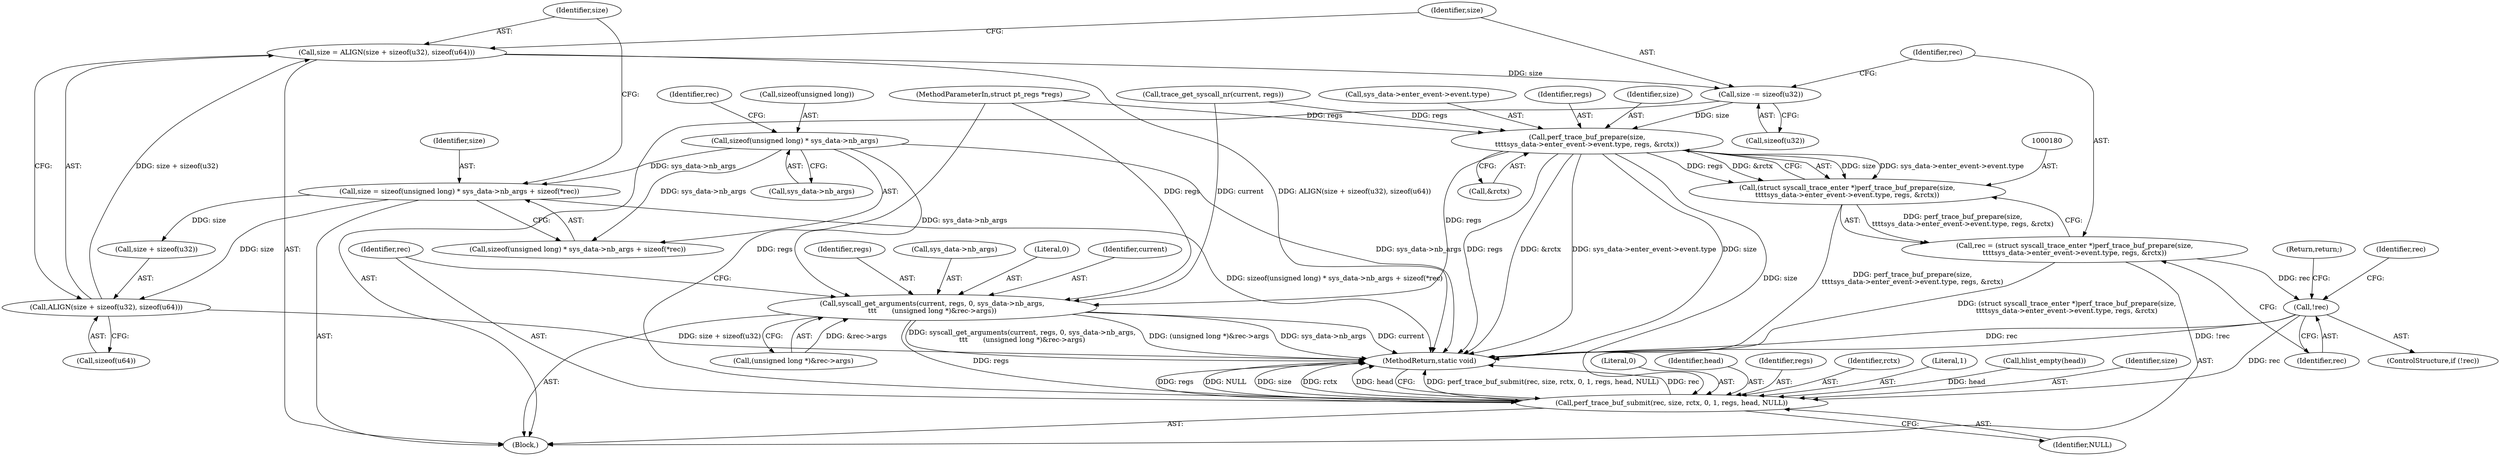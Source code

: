 digraph "0_linux_086ba77a6db00ed858ff07451bedee197df868c9_1@API" {
"1000173" [label="(Call,size -= sizeof(u32))"];
"1000164" [label="(Call,size = ALIGN(size + sizeof(u32), sizeof(u64)))"];
"1000166" [label="(Call,ALIGN(size + sizeof(u32), sizeof(u64)))"];
"1000152" [label="(Call,size = sizeof(unsigned long) * sys_data->nb_args + sizeof(*rec))"];
"1000155" [label="(Call,sizeof(unsigned long) * sys_data->nb_args)"];
"1000181" [label="(Call,perf_trace_buf_prepare(size,\n\t\t\t\tsys_data->enter_event->event.type, regs, &rctx))"];
"1000179" [label="(Call,(struct syscall_trace_enter *)perf_trace_buf_prepare(size,\n\t\t\t\tsys_data->enter_event->event.type, regs, &rctx))"];
"1000177" [label="(Call,rec = (struct syscall_trace_enter *)perf_trace_buf_prepare(size,\n\t\t\t\tsys_data->enter_event->event.type, regs, &rctx))"];
"1000194" [label="(Call,!rec)"];
"1000215" [label="(Call,perf_trace_buf_submit(rec, size, rctx, 0, 1, regs, head, NULL))"];
"1000202" [label="(Call,syscall_get_arguments(current, regs, 0, sys_data->nb_args,\n\t\t\t       (unsigned long *)&rec->args))"];
"1000105" [label="(Block,)"];
"1000178" [label="(Identifier,rec)"];
"1000219" [label="(Literal,0)"];
"1000171" [label="(Call,sizeof(u64))"];
"1000195" [label="(Identifier,rec)"];
"1000202" [label="(Call,syscall_get_arguments(current, regs, 0, sys_data->nb_args,\n\t\t\t       (unsigned long *)&rec->args))"];
"1000216" [label="(Identifier,rec)"];
"1000163" [label="(Identifier,rec)"];
"1000191" [label="(Call,&rctx)"];
"1000164" [label="(Call,size = ALIGN(size + sizeof(u32), sizeof(u64)))"];
"1000152" [label="(Call,size = sizeof(unsigned long) * sys_data->nb_args + sizeof(*rec))"];
"1000222" [label="(Identifier,head)"];
"1000166" [label="(Call,ALIGN(size + sizeof(u32), sizeof(u64)))"];
"1000182" [label="(Identifier,size)"];
"1000224" [label="(MethodReturn,static void)"];
"1000156" [label="(Call,sizeof(unsigned long))"];
"1000221" [label="(Identifier,regs)"];
"1000196" [label="(Return,return;)"];
"1000209" [label="(Call,(unsigned long *)&rec->args)"];
"1000153" [label="(Identifier,size)"];
"1000165" [label="(Identifier,size)"];
"1000174" [label="(Identifier,size)"];
"1000204" [label="(Identifier,regs)"];
"1000206" [label="(Call,sys_data->nb_args)"];
"1000205" [label="(Literal,0)"];
"1000218" [label="(Identifier,rctx)"];
"1000194" [label="(Call,!rec)"];
"1000215" [label="(Call,perf_trace_buf_submit(rec, size, rctx, 0, 1, regs, head, NULL))"];
"1000183" [label="(Call,sys_data->enter_event->event.type)"];
"1000220" [label="(Literal,1)"];
"1000179" [label="(Call,(struct syscall_trace_enter *)perf_trace_buf_prepare(size,\n\t\t\t\tsys_data->enter_event->event.type, regs, &rctx))"];
"1000173" [label="(Call,size -= sizeof(u32))"];
"1000167" [label="(Call,size + sizeof(u32))"];
"1000155" [label="(Call,sizeof(unsigned long) * sys_data->nb_args)"];
"1000203" [label="(Identifier,current)"];
"1000181" [label="(Call,perf_trace_buf_prepare(size,\n\t\t\t\tsys_data->enter_event->event.type, regs, &rctx))"];
"1000190" [label="(Identifier,regs)"];
"1000223" [label="(Identifier,NULL)"];
"1000158" [label="(Call,sys_data->nb_args)"];
"1000175" [label="(Call,sizeof(u32))"];
"1000154" [label="(Call,sizeof(unsigned long) * sys_data->nb_args + sizeof(*rec))"];
"1000103" [label="(MethodParameterIn,struct pt_regs *regs)"];
"1000114" [label="(Call,trace_get_syscall_nr(current, regs))"];
"1000149" [label="(Call,hlist_empty(head))"];
"1000199" [label="(Identifier,rec)"];
"1000193" [label="(ControlStructure,if (!rec))"];
"1000177" [label="(Call,rec = (struct syscall_trace_enter *)perf_trace_buf_prepare(size,\n\t\t\t\tsys_data->enter_event->event.type, regs, &rctx))"];
"1000217" [label="(Identifier,size)"];
"1000173" -> "1000105"  [label="AST: "];
"1000173" -> "1000175"  [label="CFG: "];
"1000174" -> "1000173"  [label="AST: "];
"1000175" -> "1000173"  [label="AST: "];
"1000178" -> "1000173"  [label="CFG: "];
"1000164" -> "1000173"  [label="DDG: size"];
"1000173" -> "1000181"  [label="DDG: size"];
"1000164" -> "1000105"  [label="AST: "];
"1000164" -> "1000166"  [label="CFG: "];
"1000165" -> "1000164"  [label="AST: "];
"1000166" -> "1000164"  [label="AST: "];
"1000174" -> "1000164"  [label="CFG: "];
"1000164" -> "1000224"  [label="DDG: ALIGN(size + sizeof(u32), sizeof(u64))"];
"1000166" -> "1000164"  [label="DDG: size + sizeof(u32)"];
"1000166" -> "1000171"  [label="CFG: "];
"1000167" -> "1000166"  [label="AST: "];
"1000171" -> "1000166"  [label="AST: "];
"1000166" -> "1000224"  [label="DDG: size + sizeof(u32)"];
"1000152" -> "1000166"  [label="DDG: size"];
"1000152" -> "1000105"  [label="AST: "];
"1000152" -> "1000154"  [label="CFG: "];
"1000153" -> "1000152"  [label="AST: "];
"1000154" -> "1000152"  [label="AST: "];
"1000165" -> "1000152"  [label="CFG: "];
"1000152" -> "1000224"  [label="DDG: sizeof(unsigned long) * sys_data->nb_args + sizeof(*rec)"];
"1000155" -> "1000152"  [label="DDG: sys_data->nb_args"];
"1000152" -> "1000167"  [label="DDG: size"];
"1000155" -> "1000154"  [label="AST: "];
"1000155" -> "1000158"  [label="CFG: "];
"1000156" -> "1000155"  [label="AST: "];
"1000158" -> "1000155"  [label="AST: "];
"1000163" -> "1000155"  [label="CFG: "];
"1000155" -> "1000224"  [label="DDG: sys_data->nb_args"];
"1000155" -> "1000154"  [label="DDG: sys_data->nb_args"];
"1000155" -> "1000202"  [label="DDG: sys_data->nb_args"];
"1000181" -> "1000179"  [label="AST: "];
"1000181" -> "1000191"  [label="CFG: "];
"1000182" -> "1000181"  [label="AST: "];
"1000183" -> "1000181"  [label="AST: "];
"1000190" -> "1000181"  [label="AST: "];
"1000191" -> "1000181"  [label="AST: "];
"1000179" -> "1000181"  [label="CFG: "];
"1000181" -> "1000224"  [label="DDG: size"];
"1000181" -> "1000224"  [label="DDG: regs"];
"1000181" -> "1000224"  [label="DDG: &rctx"];
"1000181" -> "1000224"  [label="DDG: sys_data->enter_event->event.type"];
"1000181" -> "1000179"  [label="DDG: size"];
"1000181" -> "1000179"  [label="DDG: sys_data->enter_event->event.type"];
"1000181" -> "1000179"  [label="DDG: regs"];
"1000181" -> "1000179"  [label="DDG: &rctx"];
"1000114" -> "1000181"  [label="DDG: regs"];
"1000103" -> "1000181"  [label="DDG: regs"];
"1000181" -> "1000202"  [label="DDG: regs"];
"1000181" -> "1000215"  [label="DDG: size"];
"1000179" -> "1000177"  [label="AST: "];
"1000180" -> "1000179"  [label="AST: "];
"1000177" -> "1000179"  [label="CFG: "];
"1000179" -> "1000224"  [label="DDG: perf_trace_buf_prepare(size,\n\t\t\t\tsys_data->enter_event->event.type, regs, &rctx)"];
"1000179" -> "1000177"  [label="DDG: perf_trace_buf_prepare(size,\n\t\t\t\tsys_data->enter_event->event.type, regs, &rctx)"];
"1000177" -> "1000105"  [label="AST: "];
"1000178" -> "1000177"  [label="AST: "];
"1000195" -> "1000177"  [label="CFG: "];
"1000177" -> "1000224"  [label="DDG: (struct syscall_trace_enter *)perf_trace_buf_prepare(size,\n\t\t\t\tsys_data->enter_event->event.type, regs, &rctx)"];
"1000177" -> "1000194"  [label="DDG: rec"];
"1000194" -> "1000193"  [label="AST: "];
"1000194" -> "1000195"  [label="CFG: "];
"1000195" -> "1000194"  [label="AST: "];
"1000196" -> "1000194"  [label="CFG: "];
"1000199" -> "1000194"  [label="CFG: "];
"1000194" -> "1000224"  [label="DDG: !rec"];
"1000194" -> "1000224"  [label="DDG: rec"];
"1000194" -> "1000215"  [label="DDG: rec"];
"1000215" -> "1000105"  [label="AST: "];
"1000215" -> "1000223"  [label="CFG: "];
"1000216" -> "1000215"  [label="AST: "];
"1000217" -> "1000215"  [label="AST: "];
"1000218" -> "1000215"  [label="AST: "];
"1000219" -> "1000215"  [label="AST: "];
"1000220" -> "1000215"  [label="AST: "];
"1000221" -> "1000215"  [label="AST: "];
"1000222" -> "1000215"  [label="AST: "];
"1000223" -> "1000215"  [label="AST: "];
"1000224" -> "1000215"  [label="CFG: "];
"1000215" -> "1000224"  [label="DDG: rec"];
"1000215" -> "1000224"  [label="DDG: regs"];
"1000215" -> "1000224"  [label="DDG: NULL"];
"1000215" -> "1000224"  [label="DDG: size"];
"1000215" -> "1000224"  [label="DDG: rctx"];
"1000215" -> "1000224"  [label="DDG: head"];
"1000215" -> "1000224"  [label="DDG: perf_trace_buf_submit(rec, size, rctx, 0, 1, regs, head, NULL)"];
"1000202" -> "1000215"  [label="DDG: regs"];
"1000103" -> "1000215"  [label="DDG: regs"];
"1000149" -> "1000215"  [label="DDG: head"];
"1000202" -> "1000105"  [label="AST: "];
"1000202" -> "1000209"  [label="CFG: "];
"1000203" -> "1000202"  [label="AST: "];
"1000204" -> "1000202"  [label="AST: "];
"1000205" -> "1000202"  [label="AST: "];
"1000206" -> "1000202"  [label="AST: "];
"1000209" -> "1000202"  [label="AST: "];
"1000216" -> "1000202"  [label="CFG: "];
"1000202" -> "1000224"  [label="DDG: (unsigned long *)&rec->args"];
"1000202" -> "1000224"  [label="DDG: sys_data->nb_args"];
"1000202" -> "1000224"  [label="DDG: current"];
"1000202" -> "1000224"  [label="DDG: syscall_get_arguments(current, regs, 0, sys_data->nb_args,\n\t\t\t       (unsigned long *)&rec->args)"];
"1000114" -> "1000202"  [label="DDG: current"];
"1000103" -> "1000202"  [label="DDG: regs"];
"1000209" -> "1000202"  [label="DDG: &rec->args"];
}
